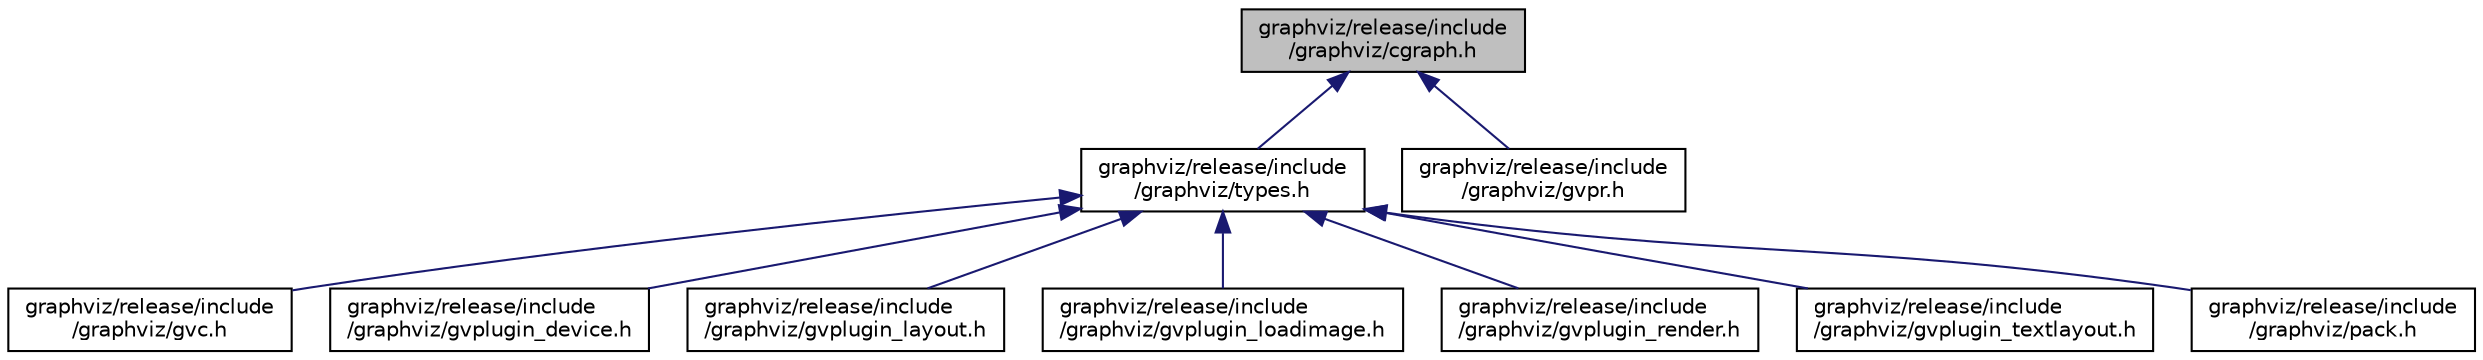 digraph "graphviz/release/include/graphviz/cgraph.h"
{
  bgcolor="transparent";
  edge [fontname="Helvetica",fontsize="10",labelfontname="Helvetica",labelfontsize="10"];
  node [fontname="Helvetica",fontsize="10",shape=record];
  Node1 [label="graphviz/release/include\l/graphviz/cgraph.h",height=0.2,width=0.4,color="black", fillcolor="grey75", style="filled", fontcolor="black"];
  Node1 -> Node2 [dir="back",color="midnightblue",fontsize="10",style="solid",fontname="Helvetica"];
  Node2 [label="graphviz/release/include\l/graphviz/types.h",height=0.2,width=0.4,color="black",URL="$types_8h.html"];
  Node2 -> Node3 [dir="back",color="midnightblue",fontsize="10",style="solid",fontname="Helvetica"];
  Node3 [label="graphviz/release/include\l/graphviz/gvc.h",height=0.2,width=0.4,color="black",URL="$gvc_8h.html"];
  Node2 -> Node4 [dir="back",color="midnightblue",fontsize="10",style="solid",fontname="Helvetica"];
  Node4 [label="graphviz/release/include\l/graphviz/gvplugin_device.h",height=0.2,width=0.4,color="black",URL="$gvplugin__device_8h.html"];
  Node2 -> Node5 [dir="back",color="midnightblue",fontsize="10",style="solid",fontname="Helvetica"];
  Node5 [label="graphviz/release/include\l/graphviz/gvplugin_layout.h",height=0.2,width=0.4,color="black",URL="$gvplugin__layout_8h.html"];
  Node2 -> Node6 [dir="back",color="midnightblue",fontsize="10",style="solid",fontname="Helvetica"];
  Node6 [label="graphviz/release/include\l/graphviz/gvplugin_loadimage.h",height=0.2,width=0.4,color="black",URL="$gvplugin__loadimage_8h.html"];
  Node2 -> Node7 [dir="back",color="midnightblue",fontsize="10",style="solid",fontname="Helvetica"];
  Node7 [label="graphviz/release/include\l/graphviz/gvplugin_render.h",height=0.2,width=0.4,color="black",URL="$gvplugin__render_8h.html"];
  Node2 -> Node8 [dir="back",color="midnightblue",fontsize="10",style="solid",fontname="Helvetica"];
  Node8 [label="graphviz/release/include\l/graphviz/gvplugin_textlayout.h",height=0.2,width=0.4,color="black",URL="$gvplugin__textlayout_8h.html"];
  Node2 -> Node9 [dir="back",color="midnightblue",fontsize="10",style="solid",fontname="Helvetica"];
  Node9 [label="graphviz/release/include\l/graphviz/pack.h",height=0.2,width=0.4,color="black",URL="$pack_8h.html"];
  Node1 -> Node10 [dir="back",color="midnightblue",fontsize="10",style="solid",fontname="Helvetica"];
  Node10 [label="graphviz/release/include\l/graphviz/gvpr.h",height=0.2,width=0.4,color="black",URL="$gvpr_8h.html"];
}
